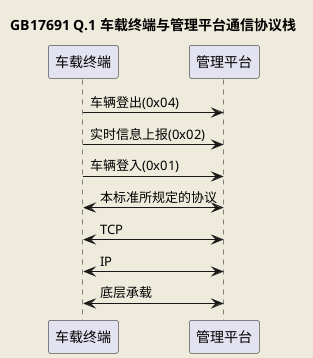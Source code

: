 @startuml
skinparam backgroundColor #EEEBDC
skinparam handwritten false

title GB17691 Q.1 车载终端与管理平台通信协议栈

participant 车载终端
participant 管理平台

车载终端 -> 管理平台 : 车辆登出(0x04)
车载终端 -> 管理平台 : 实时信息上报(0x02)
车载终端 -> 管理平台 : 车辆登入(0x01)
车载终端 <-> 管理平台 : 本标准所规定的协议
车载终端 <-> 管理平台 : TCP
车载终端 <-> 管理平台 : IP
车载终端 <-> 管理平台 : 底层承载

@enduml
